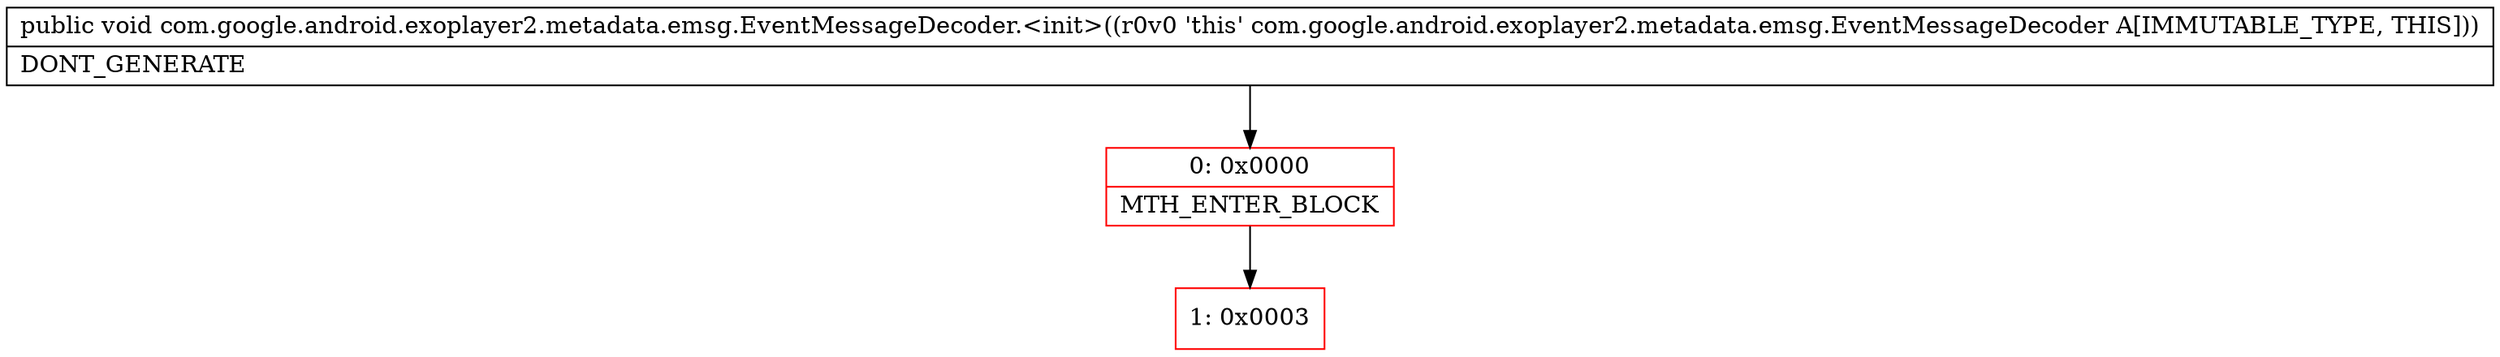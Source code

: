 digraph "CFG forcom.google.android.exoplayer2.metadata.emsg.EventMessageDecoder.\<init\>()V" {
subgraph cluster_Region_1667142860 {
label = "R(0)";
node [shape=record,color=blue];
}
Node_0 [shape=record,color=red,label="{0\:\ 0x0000|MTH_ENTER_BLOCK\l}"];
Node_1 [shape=record,color=red,label="{1\:\ 0x0003}"];
MethodNode[shape=record,label="{public void com.google.android.exoplayer2.metadata.emsg.EventMessageDecoder.\<init\>((r0v0 'this' com.google.android.exoplayer2.metadata.emsg.EventMessageDecoder A[IMMUTABLE_TYPE, THIS]))  | DONT_GENERATE\l}"];
MethodNode -> Node_0;
Node_0 -> Node_1;
}

